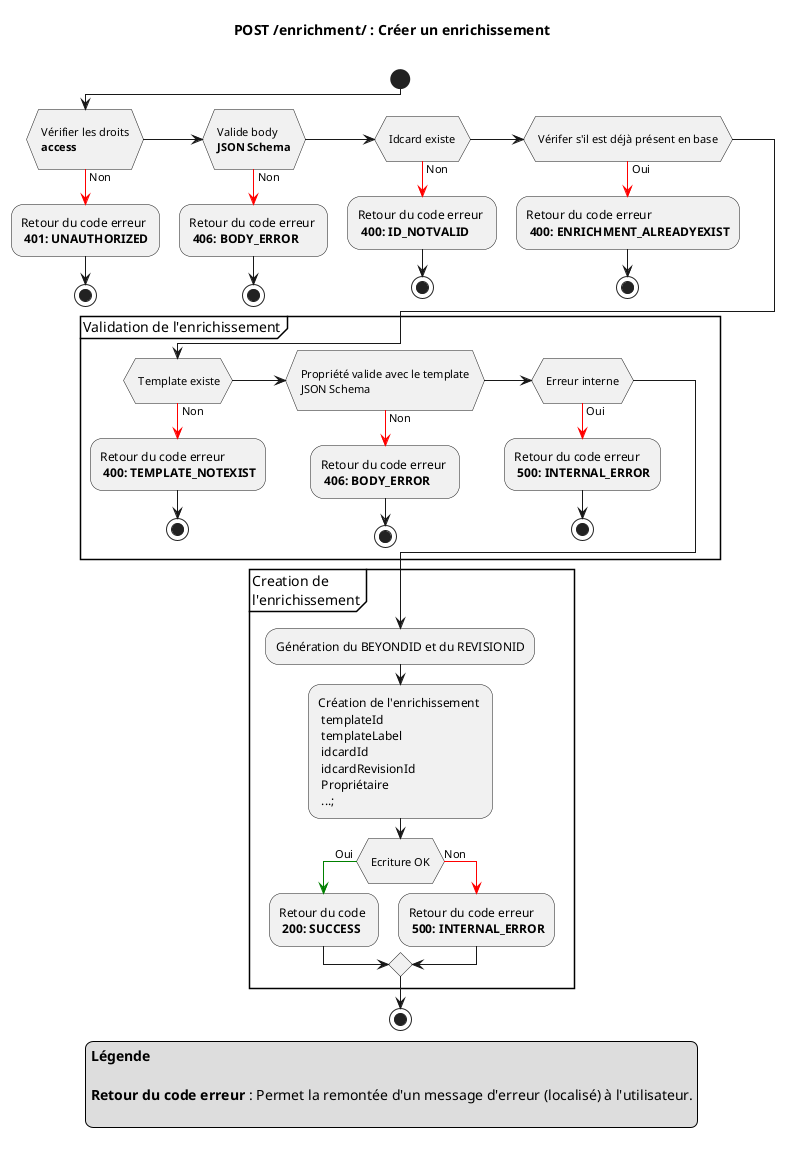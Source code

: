@startuml

title
POST **/enrichment/** : Créer un enrichissement

end title

start
if ( \n Vérifier les droits \n **access** \n)
-[#red]-> Non ;
-Retour du code erreur \n **401: UNAUTHORIZED**
stop

elseif ( \n Valide body \n **JSON Schema** \n )
-[#red]-> Non ;
-Retour du code erreur \n **406: BODY_ERROR**
stop

elseif ( \n Idcard existe \n )
-[#red]-> Non ;
-Retour du code erreur \n **400: ID_NOTVALID**
stop

elseif ( \n Vérifer s'il est déjà présent en base \n )
-[#red]-> Oui ;
-Retour du code erreur \n **400: ENRICHMENT_ALREADYEXIST**
stop
endif

partition "Validation de l'enrichissement" {
    if ( \n Template existe\n )
    -[#red]-> Non ;
    -Retour du code erreur \n **400: TEMPLATE_NOTEXIST**
    stop

    elseif ( \n Propriété valide avec le template \n JSON Schema \n )
    -[#red]-> Non ;
    -Retour du code erreur \n **406: BODY_ERROR**
    stop

    elseif ( \n Erreur interne \n )
    -[#red]-> Oui ;
    -Retour du code erreur \n **500: INTERNAL_ERROR**
    stop
    endif
}

partition "Creation de \nl'enrichissement" {
    -Génération du BEYONDID et du REVISIONID
    -Création de l'enrichissement \n templateId \n templateLabel \n idcardId \n idcardRevisionId \n Propriétaire \n ...;
    if ( \n Ecriture OK \n )
    -[#green]-> Oui ;
    -Retour du code \n **200: SUCCESS**
    else
    -[#red]-> Non ;
    -Retour du code erreur \n **500: INTERNAL_ERROR**
    endif
}
stop

legend 
**Légende**

**Retour du code erreur** : Permet la remontée d'un message d'erreur (localisé) à l'utilisateur.

endlegend

@enduml
